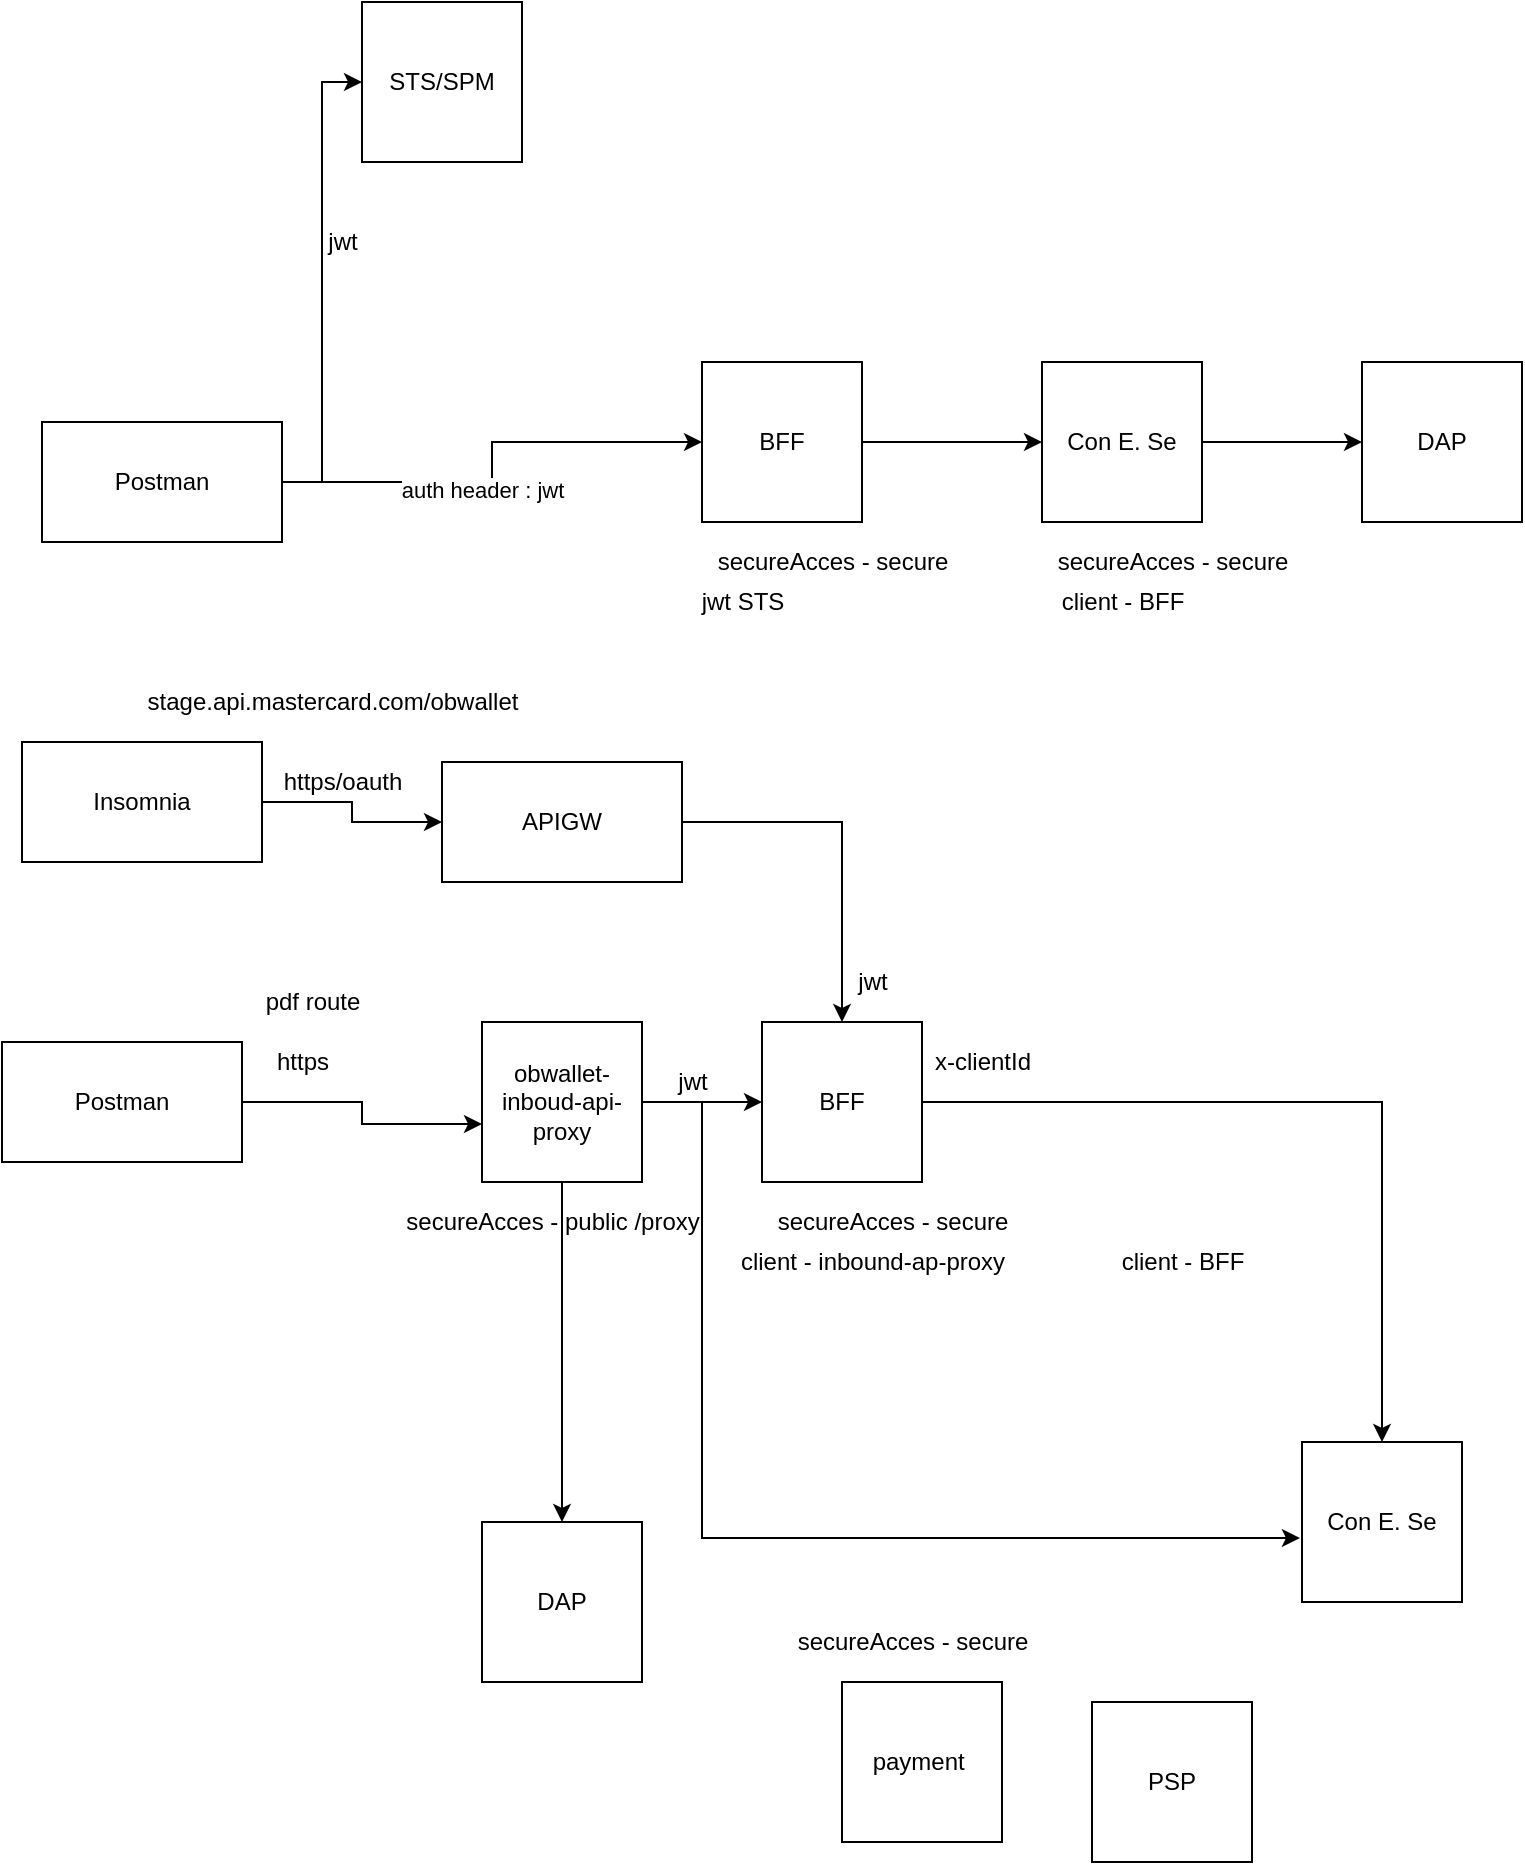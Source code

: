 <mxfile version="14.6.11" type="github">
  <diagram id="Bd8p7XPuqi4960QeBEri" name="Page-1">
    <mxGraphModel dx="954" dy="596" grid="1" gridSize="10" guides="1" tooltips="1" connect="1" arrows="1" fold="1" page="1" pageScale="1" pageWidth="850" pageHeight="1100" math="0" shadow="0">
      <root>
        <mxCell id="0" />
        <mxCell id="1" parent="0" />
        <mxCell id="LgHAuBDa8la-V3CGH5-M-11" style="edgeStyle=orthogonalEdgeStyle;rounded=0;orthogonalLoop=1;jettySize=auto;html=1;" edge="1" parent="1" source="LgHAuBDa8la-V3CGH5-M-1" target="LgHAuBDa8la-V3CGH5-M-10">
          <mxGeometry relative="1" as="geometry" />
        </mxCell>
        <mxCell id="LgHAuBDa8la-V3CGH5-M-1" value="BFF" style="whiteSpace=wrap;html=1;aspect=fixed;" vertex="1" parent="1">
          <mxGeometry x="360" y="220" width="80" height="80" as="geometry" />
        </mxCell>
        <mxCell id="LgHAuBDa8la-V3CGH5-M-2" value="secureAcces - secure" style="text;html=1;align=center;verticalAlign=middle;resizable=0;points=[];autosize=1;strokeColor=none;" vertex="1" parent="1">
          <mxGeometry x="360" y="310" width="130" height="20" as="geometry" />
        </mxCell>
        <mxCell id="LgHAuBDa8la-V3CGH5-M-4" style="edgeStyle=orthogonalEdgeStyle;rounded=0;orthogonalLoop=1;jettySize=auto;html=1;" edge="1" parent="1" source="LgHAuBDa8la-V3CGH5-M-3" target="LgHAuBDa8la-V3CGH5-M-1">
          <mxGeometry relative="1" as="geometry" />
        </mxCell>
        <mxCell id="LgHAuBDa8la-V3CGH5-M-9" value="auth header : jwt" style="edgeLabel;html=1;align=center;verticalAlign=middle;resizable=0;points=[];" vertex="1" connectable="0" parent="LgHAuBDa8la-V3CGH5-M-4">
          <mxGeometry x="-0.409" y="-4" relative="1" as="geometry">
            <mxPoint x="32" as="offset" />
          </mxGeometry>
        </mxCell>
        <mxCell id="LgHAuBDa8la-V3CGH5-M-7" style="edgeStyle=orthogonalEdgeStyle;rounded=0;orthogonalLoop=1;jettySize=auto;html=1;entryX=0;entryY=0.5;entryDx=0;entryDy=0;" edge="1" parent="1" source="LgHAuBDa8la-V3CGH5-M-3" target="LgHAuBDa8la-V3CGH5-M-6">
          <mxGeometry relative="1" as="geometry" />
        </mxCell>
        <mxCell id="LgHAuBDa8la-V3CGH5-M-3" value="Postman" style="rounded=0;whiteSpace=wrap;html=1;" vertex="1" parent="1">
          <mxGeometry x="30" y="250" width="120" height="60" as="geometry" />
        </mxCell>
        <mxCell id="LgHAuBDa8la-V3CGH5-M-5" value="jwt STS" style="text;html=1;align=center;verticalAlign=middle;resizable=0;points=[];autosize=1;strokeColor=none;" vertex="1" parent="1">
          <mxGeometry x="350" y="330" width="60" height="20" as="geometry" />
        </mxCell>
        <mxCell id="LgHAuBDa8la-V3CGH5-M-6" value="STS/SPM" style="whiteSpace=wrap;html=1;aspect=fixed;" vertex="1" parent="1">
          <mxGeometry x="190" y="40" width="80" height="80" as="geometry" />
        </mxCell>
        <mxCell id="LgHAuBDa8la-V3CGH5-M-8" value="jwt" style="text;html=1;align=center;verticalAlign=middle;resizable=0;points=[];autosize=1;strokeColor=none;" vertex="1" parent="1">
          <mxGeometry x="165" y="150" width="30" height="20" as="geometry" />
        </mxCell>
        <mxCell id="LgHAuBDa8la-V3CGH5-M-15" value="" style="edgeStyle=orthogonalEdgeStyle;rounded=0;orthogonalLoop=1;jettySize=auto;html=1;" edge="1" parent="1" source="LgHAuBDa8la-V3CGH5-M-10" target="LgHAuBDa8la-V3CGH5-M-14">
          <mxGeometry relative="1" as="geometry" />
        </mxCell>
        <mxCell id="LgHAuBDa8la-V3CGH5-M-10" value="Con E. Se" style="whiteSpace=wrap;html=1;aspect=fixed;" vertex="1" parent="1">
          <mxGeometry x="530" y="220" width="80" height="80" as="geometry" />
        </mxCell>
        <mxCell id="LgHAuBDa8la-V3CGH5-M-12" value="secureAcces - secure" style="text;html=1;align=center;verticalAlign=middle;resizable=0;points=[];autosize=1;strokeColor=none;" vertex="1" parent="1">
          <mxGeometry x="530" y="310" width="130" height="20" as="geometry" />
        </mxCell>
        <mxCell id="LgHAuBDa8la-V3CGH5-M-13" value="client - BFF" style="text;html=1;align=center;verticalAlign=middle;resizable=0;points=[];autosize=1;strokeColor=none;" vertex="1" parent="1">
          <mxGeometry x="530" y="330" width="80" height="20" as="geometry" />
        </mxCell>
        <mxCell id="LgHAuBDa8la-V3CGH5-M-14" value="DAP" style="whiteSpace=wrap;html=1;aspect=fixed;" vertex="1" parent="1">
          <mxGeometry x="690" y="220" width="80" height="80" as="geometry" />
        </mxCell>
        <mxCell id="LgHAuBDa8la-V3CGH5-M-16" style="edgeStyle=orthogonalEdgeStyle;rounded=0;orthogonalLoop=1;jettySize=auto;html=1;" edge="1" parent="1" source="LgHAuBDa8la-V3CGH5-M-17" target="LgHAuBDa8la-V3CGH5-M-27">
          <mxGeometry relative="1" as="geometry" />
        </mxCell>
        <mxCell id="LgHAuBDa8la-V3CGH5-M-17" value="BFF" style="whiteSpace=wrap;html=1;aspect=fixed;" vertex="1" parent="1">
          <mxGeometry x="390" y="550" width="80" height="80" as="geometry" />
        </mxCell>
        <mxCell id="LgHAuBDa8la-V3CGH5-M-18" value="secureAcces - secure" style="text;html=1;align=center;verticalAlign=middle;resizable=0;points=[];autosize=1;strokeColor=none;" vertex="1" parent="1">
          <mxGeometry x="390" y="640" width="130" height="20" as="geometry" />
        </mxCell>
        <mxCell id="LgHAuBDa8la-V3CGH5-M-34" style="edgeStyle=orthogonalEdgeStyle;rounded=0;orthogonalLoop=1;jettySize=auto;html=1;entryX=0;entryY=0.638;entryDx=0;entryDy=0;entryPerimeter=0;" edge="1" parent="1" source="LgHAuBDa8la-V3CGH5-M-22" target="LgHAuBDa8la-V3CGH5-M-31">
          <mxGeometry relative="1" as="geometry" />
        </mxCell>
        <mxCell id="LgHAuBDa8la-V3CGH5-M-22" value="Postman" style="rounded=0;whiteSpace=wrap;html=1;" vertex="1" parent="1">
          <mxGeometry x="10" y="560" width="120" height="60" as="geometry" />
        </mxCell>
        <mxCell id="LgHAuBDa8la-V3CGH5-M-23" value="client - inbound-ap-proxy" style="text;html=1;align=center;verticalAlign=middle;resizable=0;points=[];autosize=1;strokeColor=none;" vertex="1" parent="1">
          <mxGeometry x="370" y="660" width="150" height="20" as="geometry" />
        </mxCell>
        <mxCell id="LgHAuBDa8la-V3CGH5-M-27" value="Con E. Se" style="whiteSpace=wrap;html=1;aspect=fixed;" vertex="1" parent="1">
          <mxGeometry x="660" y="760" width="80" height="80" as="geometry" />
        </mxCell>
        <mxCell id="LgHAuBDa8la-V3CGH5-M-28" value="secureAcces - secure" style="text;html=1;align=center;verticalAlign=middle;resizable=0;points=[];autosize=1;strokeColor=none;" vertex="1" parent="1">
          <mxGeometry x="400" y="850" width="130" height="20" as="geometry" />
        </mxCell>
        <mxCell id="LgHAuBDa8la-V3CGH5-M-29" value="client - BFF" style="text;html=1;align=center;verticalAlign=middle;resizable=0;points=[];autosize=1;strokeColor=none;" vertex="1" parent="1">
          <mxGeometry x="560" y="660" width="80" height="20" as="geometry" />
        </mxCell>
        <mxCell id="LgHAuBDa8la-V3CGH5-M-30" value="DAP" style="whiteSpace=wrap;html=1;aspect=fixed;" vertex="1" parent="1">
          <mxGeometry x="250" y="800" width="80" height="80" as="geometry" />
        </mxCell>
        <mxCell id="LgHAuBDa8la-V3CGH5-M-32" style="edgeStyle=orthogonalEdgeStyle;rounded=0;orthogonalLoop=1;jettySize=auto;html=1;entryX=0;entryY=0.5;entryDx=0;entryDy=0;" edge="1" parent="1" source="LgHAuBDa8la-V3CGH5-M-31" target="LgHAuBDa8la-V3CGH5-M-17">
          <mxGeometry relative="1" as="geometry" />
        </mxCell>
        <mxCell id="LgHAuBDa8la-V3CGH5-M-43" style="edgeStyle=orthogonalEdgeStyle;rounded=0;orthogonalLoop=1;jettySize=auto;html=1;entryX=-0.013;entryY=0.6;entryDx=0;entryDy=0;entryPerimeter=0;" edge="1" parent="1" source="LgHAuBDa8la-V3CGH5-M-31" target="LgHAuBDa8la-V3CGH5-M-27">
          <mxGeometry relative="1" as="geometry">
            <Array as="points">
              <mxPoint x="360" y="590" />
              <mxPoint x="360" y="808" />
            </Array>
          </mxGeometry>
        </mxCell>
        <mxCell id="LgHAuBDa8la-V3CGH5-M-44" style="edgeStyle=orthogonalEdgeStyle;rounded=0;orthogonalLoop=1;jettySize=auto;html=1;" edge="1" parent="1" source="LgHAuBDa8la-V3CGH5-M-31" target="LgHAuBDa8la-V3CGH5-M-30">
          <mxGeometry relative="1" as="geometry" />
        </mxCell>
        <mxCell id="LgHAuBDa8la-V3CGH5-M-31" value="obwallet-inboud-api-proxy" style="whiteSpace=wrap;html=1;aspect=fixed;" vertex="1" parent="1">
          <mxGeometry x="250" y="550" width="80" height="80" as="geometry" />
        </mxCell>
        <mxCell id="LgHAuBDa8la-V3CGH5-M-33" value="secureAcces - public /proxy" style="text;html=1;align=center;verticalAlign=middle;resizable=0;points=[];autosize=1;strokeColor=none;" vertex="1" parent="1">
          <mxGeometry x="205" y="640" width="160" height="20" as="geometry" />
        </mxCell>
        <mxCell id="LgHAuBDa8la-V3CGH5-M-35" value="https" style="text;html=1;align=center;verticalAlign=middle;resizable=0;points=[];autosize=1;strokeColor=none;" vertex="1" parent="1">
          <mxGeometry x="140" y="560" width="40" height="20" as="geometry" />
        </mxCell>
        <mxCell id="LgHAuBDa8la-V3CGH5-M-37" style="edgeStyle=orthogonalEdgeStyle;rounded=0;orthogonalLoop=1;jettySize=auto;html=1;entryX=0.5;entryY=0;entryDx=0;entryDy=0;" edge="1" parent="1" source="LgHAuBDa8la-V3CGH5-M-36" target="LgHAuBDa8la-V3CGH5-M-17">
          <mxGeometry relative="1" as="geometry" />
        </mxCell>
        <mxCell id="LgHAuBDa8la-V3CGH5-M-36" value="APIGW" style="rounded=0;whiteSpace=wrap;html=1;" vertex="1" parent="1">
          <mxGeometry x="230" y="420" width="120" height="60" as="geometry" />
        </mxCell>
        <mxCell id="LgHAuBDa8la-V3CGH5-M-38" value="stage.api.mastercard.com/obwallet" style="text;html=1;align=center;verticalAlign=middle;resizable=0;points=[];autosize=1;strokeColor=none;" vertex="1" parent="1">
          <mxGeometry x="75" y="380" width="200" height="20" as="geometry" />
        </mxCell>
        <mxCell id="LgHAuBDa8la-V3CGH5-M-40" style="edgeStyle=orthogonalEdgeStyle;rounded=0;orthogonalLoop=1;jettySize=auto;html=1;entryX=0;entryY=0.5;entryDx=0;entryDy=0;" edge="1" parent="1" source="LgHAuBDa8la-V3CGH5-M-39" target="LgHAuBDa8la-V3CGH5-M-36">
          <mxGeometry relative="1" as="geometry" />
        </mxCell>
        <mxCell id="LgHAuBDa8la-V3CGH5-M-39" value="Insomnia" style="rounded=0;whiteSpace=wrap;html=1;" vertex="1" parent="1">
          <mxGeometry x="20" y="410" width="120" height="60" as="geometry" />
        </mxCell>
        <mxCell id="LgHAuBDa8la-V3CGH5-M-41" value="https/oauth" style="text;html=1;align=center;verticalAlign=middle;resizable=0;points=[];autosize=1;strokeColor=none;" vertex="1" parent="1">
          <mxGeometry x="140" y="420" width="80" height="20" as="geometry" />
        </mxCell>
        <mxCell id="LgHAuBDa8la-V3CGH5-M-42" value="pdf route" style="text;html=1;align=center;verticalAlign=middle;resizable=0;points=[];autosize=1;strokeColor=none;" vertex="1" parent="1">
          <mxGeometry x="135" y="530" width="60" height="20" as="geometry" />
        </mxCell>
        <mxCell id="LgHAuBDa8la-V3CGH5-M-45" value="x-clientId" style="text;html=1;align=center;verticalAlign=middle;resizable=0;points=[];autosize=1;strokeColor=none;" vertex="1" parent="1">
          <mxGeometry x="470" y="560" width="60" height="20" as="geometry" />
        </mxCell>
        <mxCell id="LgHAuBDa8la-V3CGH5-M-46" value="jwt" style="text;html=1;align=center;verticalAlign=middle;resizable=0;points=[];autosize=1;strokeColor=none;" vertex="1" parent="1">
          <mxGeometry x="340" y="570" width="30" height="20" as="geometry" />
        </mxCell>
        <mxCell id="LgHAuBDa8la-V3CGH5-M-47" value="jwt" style="text;html=1;align=center;verticalAlign=middle;resizable=0;points=[];autosize=1;strokeColor=none;" vertex="1" parent="1">
          <mxGeometry x="430" y="520" width="30" height="20" as="geometry" />
        </mxCell>
        <mxCell id="LgHAuBDa8la-V3CGH5-M-48" value="payment&amp;nbsp;" style="whiteSpace=wrap;html=1;aspect=fixed;" vertex="1" parent="1">
          <mxGeometry x="430" y="880" width="80" height="80" as="geometry" />
        </mxCell>
        <mxCell id="LgHAuBDa8la-V3CGH5-M-49" value="PSP" style="whiteSpace=wrap;html=1;aspect=fixed;" vertex="1" parent="1">
          <mxGeometry x="555" y="890" width="80" height="80" as="geometry" />
        </mxCell>
      </root>
    </mxGraphModel>
  </diagram>
</mxfile>
